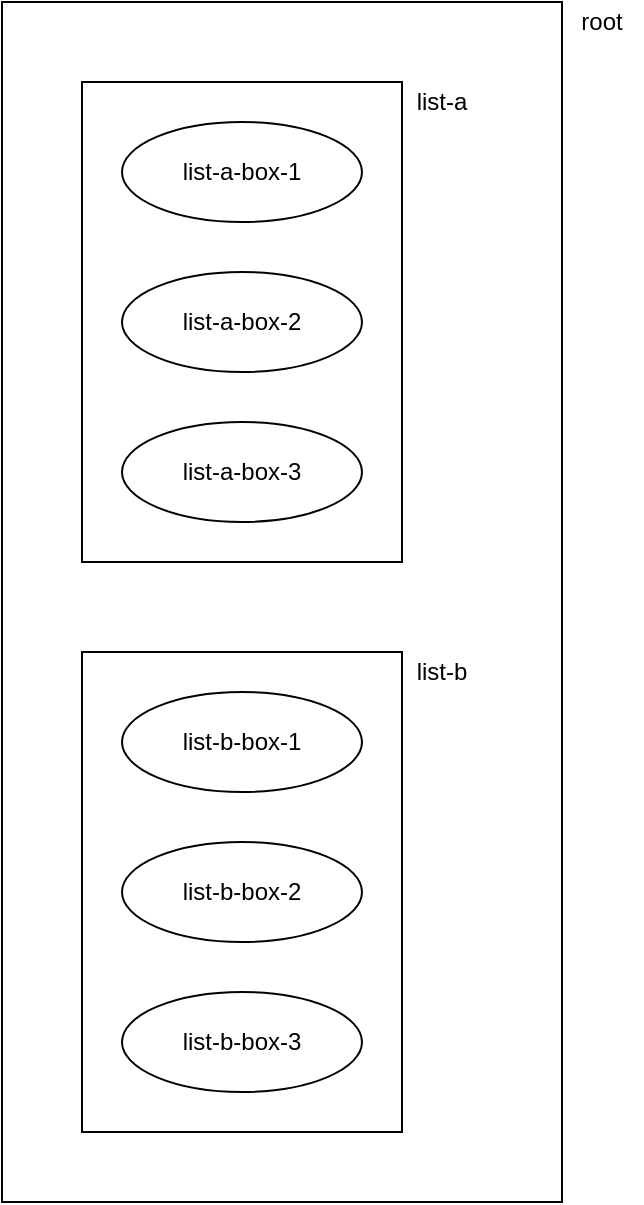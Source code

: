 <mxfile version="10.6.3" type="device"><diagram id="hCgUfaCdMRzH_ANS-mue" name="Page-1"><mxGraphModel dx="1158" dy="775" grid="1" gridSize="10" guides="1" tooltips="1" connect="1" arrows="1" fold="1" page="1" pageScale="1" pageWidth="1169" pageHeight="827" math="0" shadow="0"><root><mxCell id="0"/><mxCell id="1" parent="0"/><mxCell id="FCrVf3WwKYWMi3TtlJ4d-2" value="" style="rounded=0;whiteSpace=wrap;html=1;" vertex="1" parent="1"><mxGeometry x="240" y="40" width="280" height="600" as="geometry"/></mxCell><mxCell id="FCrVf3WwKYWMi3TtlJ4d-3" value="" style="rounded=0;whiteSpace=wrap;html=1;" vertex="1" parent="1"><mxGeometry x="280" y="80" width="160" height="240" as="geometry"/></mxCell><mxCell id="FCrVf3WwKYWMi3TtlJ4d-4" value="root" style="text;html=1;strokeColor=none;fillColor=none;align=center;verticalAlign=middle;whiteSpace=wrap;rounded=0;" vertex="1" parent="1"><mxGeometry x="520" y="40" width="40" height="20" as="geometry"/></mxCell><mxCell id="FCrVf3WwKYWMi3TtlJ4d-5" value="list-a" style="text;html=1;strokeColor=none;fillColor=none;align=center;verticalAlign=middle;whiteSpace=wrap;rounded=0;" vertex="1" parent="1"><mxGeometry x="440" y="80" width="40" height="20" as="geometry"/></mxCell><mxCell id="FCrVf3WwKYWMi3TtlJ4d-6" value="list-a-box-1" style="ellipse;whiteSpace=wrap;html=1;" vertex="1" parent="1"><mxGeometry x="300" y="100" width="120" height="50" as="geometry"/></mxCell><mxCell id="FCrVf3WwKYWMi3TtlJ4d-7" value="list-a-box-2" style="ellipse;whiteSpace=wrap;html=1;" vertex="1" parent="1"><mxGeometry x="300" y="175" width="120" height="50" as="geometry"/></mxCell><mxCell id="FCrVf3WwKYWMi3TtlJ4d-8" value="list-a-box-3" style="ellipse;whiteSpace=wrap;html=1;" vertex="1" parent="1"><mxGeometry x="300" y="250" width="120" height="50" as="geometry"/></mxCell><mxCell id="FCrVf3WwKYWMi3TtlJ4d-9" value="" style="rounded=0;whiteSpace=wrap;html=1;" vertex="1" parent="1"><mxGeometry x="280" y="365" width="160" height="240" as="geometry"/></mxCell><mxCell id="FCrVf3WwKYWMi3TtlJ4d-10" value="list-b" style="text;html=1;strokeColor=none;fillColor=none;align=center;verticalAlign=middle;whiteSpace=wrap;rounded=0;" vertex="1" parent="1"><mxGeometry x="440" y="365" width="40" height="20" as="geometry"/></mxCell><mxCell id="FCrVf3WwKYWMi3TtlJ4d-11" value="list-b-box-1" style="ellipse;whiteSpace=wrap;html=1;" vertex="1" parent="1"><mxGeometry x="300" y="385" width="120" height="50" as="geometry"/></mxCell><mxCell id="FCrVf3WwKYWMi3TtlJ4d-12" value="list-b-box-2" style="ellipse;whiteSpace=wrap;html=1;" vertex="1" parent="1"><mxGeometry x="300" y="460" width="120" height="50" as="geometry"/></mxCell><mxCell id="FCrVf3WwKYWMi3TtlJ4d-13" value="list-b-box-3" style="ellipse;whiteSpace=wrap;html=1;" vertex="1" parent="1"><mxGeometry x="300" y="535" width="120" height="50" as="geometry"/></mxCell></root></mxGraphModel></diagram></mxfile>